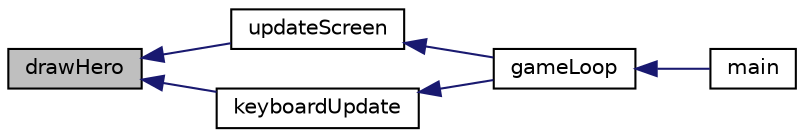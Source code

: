 digraph "drawHero"
{
  edge [fontname="Helvetica",fontsize="10",labelfontname="Helvetica",labelfontsize="10"];
  node [fontname="Helvetica",fontsize="10",shape=record];
  rankdir="LR";
  Node14 [label="drawHero",height=0.2,width=0.4,color="black", fillcolor="grey75", style="filled", fontcolor="black"];
  Node14 -> Node15 [dir="back",color="midnightblue",fontsize="10",style="solid",fontname="Helvetica"];
  Node15 [label="updateScreen",height=0.2,width=0.4,color="black", fillcolor="white", style="filled",URL="$group___bow.html#ga53417cd25bc8832760fcaf2964eae773",tooltip="Handles all events related to updating screen every interruption of the timer. "];
  Node15 -> Node16 [dir="back",color="midnightblue",fontsize="10",style="solid",fontname="Helvetica"];
  Node16 [label="gameLoop",height=0.2,width=0.4,color="black", fillcolor="white", style="filled",URL="$group___bow.html#gae3fcb6ab83836a82d8ab58a853667cba",tooltip="Main function for the game. Controls all interrupts of the peripherals and calls auxiliary functions..."];
  Node16 -> Node17 [dir="back",color="midnightblue",fontsize="10",style="solid",fontname="Helvetica"];
  Node17 [label="main",height=0.2,width=0.4,color="black", fillcolor="white", style="filled",URL="$main_8c.html#ae66f6b31b5ad750f1fe042a706a4e3d4"];
  Node14 -> Node18 [dir="back",color="midnightblue",fontsize="10",style="solid",fontname="Helvetica"];
  Node18 [label="keyboardUpdate",height=0.2,width=0.4,color="black", fillcolor="white", style="filled",URL="$group___bow.html#gaa13cebcbe2531a9d4449bca30396dc85",tooltip="Handles all events related to keyboard inputs. "];
  Node18 -> Node16 [dir="back",color="midnightblue",fontsize="10",style="solid",fontname="Helvetica"];
}
